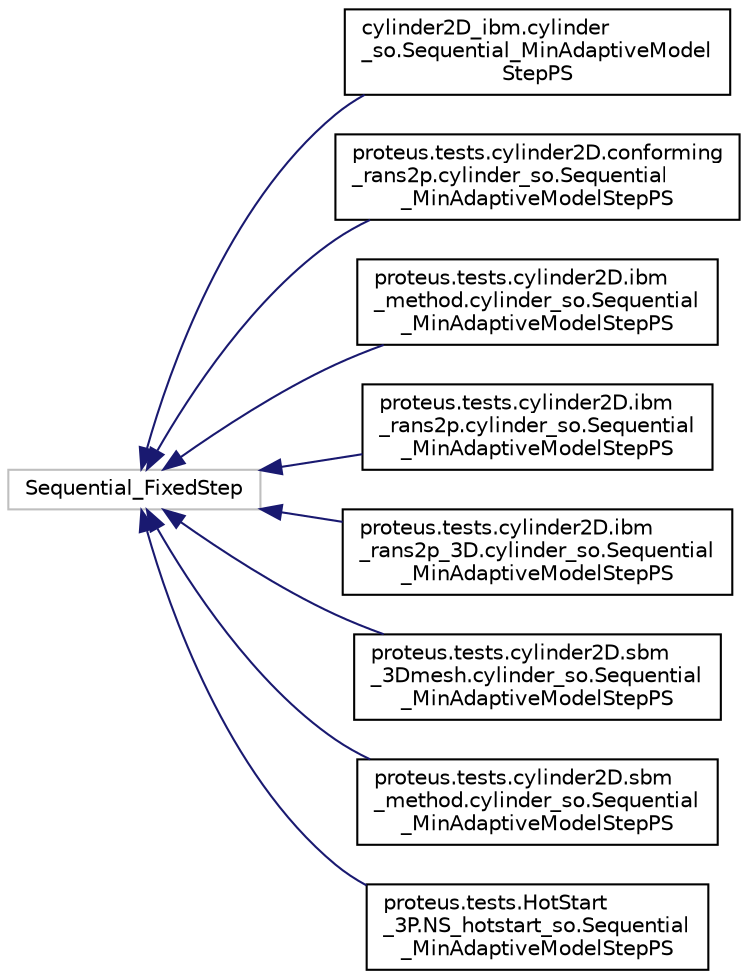 digraph "Graphical Class Hierarchy"
{
 // LATEX_PDF_SIZE
  edge [fontname="Helvetica",fontsize="10",labelfontname="Helvetica",labelfontsize="10"];
  node [fontname="Helvetica",fontsize="10",shape=record];
  rankdir="LR";
  Node126 [label="Sequential_FixedStep",height=0.2,width=0.4,color="grey75", fillcolor="white", style="filled",tooltip=" "];
  Node126 -> Node0 [dir="back",color="midnightblue",fontsize="10",style="solid",fontname="Helvetica"];
  Node0 [label="cylinder2D_ibm.cylinder\l_so.Sequential_MinAdaptiveModel\lStepPS",height=0.2,width=0.4,color="black", fillcolor="white", style="filled",URL="$classcylinder2D__ibm_1_1cylinder__so_1_1Sequential__MinAdaptiveModelStepPS.html",tooltip=" "];
  Node126 -> Node128 [dir="back",color="midnightblue",fontsize="10",style="solid",fontname="Helvetica"];
  Node128 [label="proteus.tests.cylinder2D.conforming\l_rans2p.cylinder_so.Sequential\l_MinAdaptiveModelStepPS",height=0.2,width=0.4,color="black", fillcolor="white", style="filled",URL="$classproteus_1_1tests_1_1cylinder2D_1_1conforming__rans2p_1_1cylinder__so_1_1Sequential__MinAdaptiveModelStepPS.html",tooltip=" "];
  Node126 -> Node129 [dir="back",color="midnightblue",fontsize="10",style="solid",fontname="Helvetica"];
  Node129 [label="proteus.tests.cylinder2D.ibm\l_method.cylinder_so.Sequential\l_MinAdaptiveModelStepPS",height=0.2,width=0.4,color="black", fillcolor="white", style="filled",URL="$classproteus_1_1tests_1_1cylinder2D_1_1ibm__method_1_1cylinder__so_1_1Sequential__MinAdaptiveModelStepPS.html",tooltip=" "];
  Node126 -> Node130 [dir="back",color="midnightblue",fontsize="10",style="solid",fontname="Helvetica"];
  Node130 [label="proteus.tests.cylinder2D.ibm\l_rans2p.cylinder_so.Sequential\l_MinAdaptiveModelStepPS",height=0.2,width=0.4,color="black", fillcolor="white", style="filled",URL="$classproteus_1_1tests_1_1cylinder2D_1_1ibm__rans2p_1_1cylinder__so_1_1Sequential__MinAdaptiveModelStepPS.html",tooltip=" "];
  Node126 -> Node131 [dir="back",color="midnightblue",fontsize="10",style="solid",fontname="Helvetica"];
  Node131 [label="proteus.tests.cylinder2D.ibm\l_rans2p_3D.cylinder_so.Sequential\l_MinAdaptiveModelStepPS",height=0.2,width=0.4,color="black", fillcolor="white", style="filled",URL="$classproteus_1_1tests_1_1cylinder2D_1_1ibm__rans2p__3D_1_1cylinder__so_1_1Sequential__MinAdaptiveModelStepPS.html",tooltip=" "];
  Node126 -> Node132 [dir="back",color="midnightblue",fontsize="10",style="solid",fontname="Helvetica"];
  Node132 [label="proteus.tests.cylinder2D.sbm\l_3Dmesh.cylinder_so.Sequential\l_MinAdaptiveModelStepPS",height=0.2,width=0.4,color="black", fillcolor="white", style="filled",URL="$classproteus_1_1tests_1_1cylinder2D_1_1sbm__3Dmesh_1_1cylinder__so_1_1Sequential__MinAdaptiveModelStepPS.html",tooltip=" "];
  Node126 -> Node133 [dir="back",color="midnightblue",fontsize="10",style="solid",fontname="Helvetica"];
  Node133 [label="proteus.tests.cylinder2D.sbm\l_method.cylinder_so.Sequential\l_MinAdaptiveModelStepPS",height=0.2,width=0.4,color="black", fillcolor="white", style="filled",URL="$classproteus_1_1tests_1_1cylinder2D_1_1sbm__method_1_1cylinder__so_1_1Sequential__MinAdaptiveModelStepPS.html",tooltip=" "];
  Node126 -> Node134 [dir="back",color="midnightblue",fontsize="10",style="solid",fontname="Helvetica"];
  Node134 [label="proteus.tests.HotStart\l_3P.NS_hotstart_so.Sequential\l_MinAdaptiveModelStepPS",height=0.2,width=0.4,color="black", fillcolor="white", style="filled",URL="$classproteus_1_1tests_1_1HotStart__3P_1_1NS__hotstart__so_1_1Sequential__MinAdaptiveModelStepPS.html",tooltip=" "];
}

